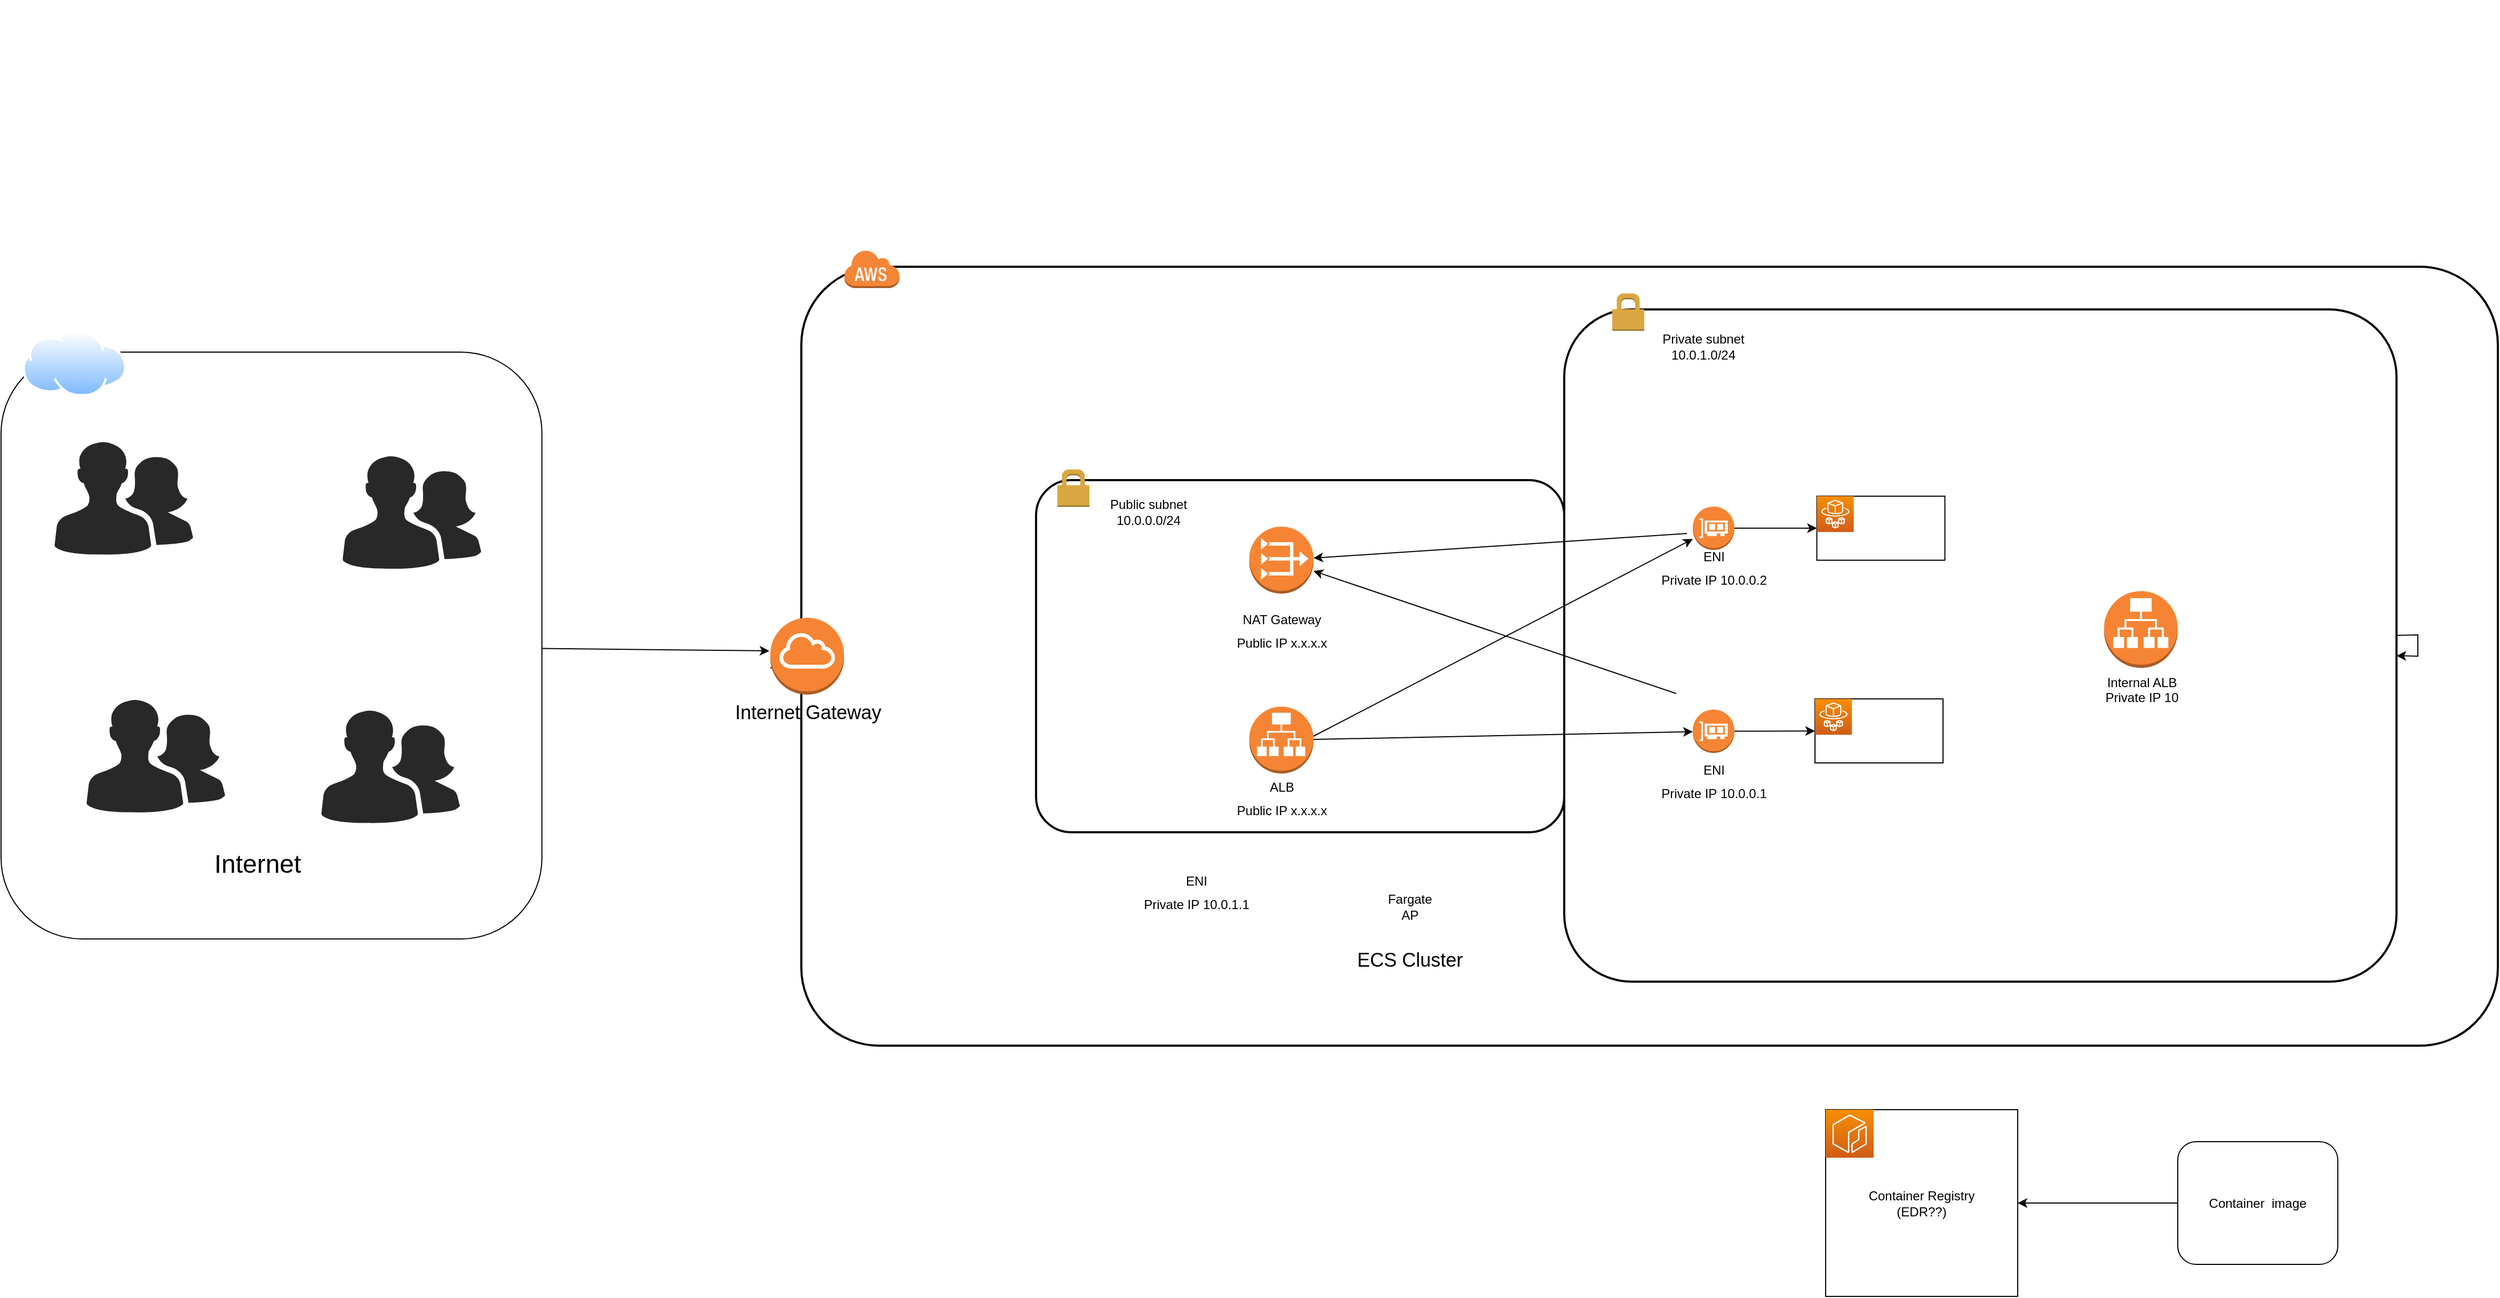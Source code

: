 <mxfile version="17.1.3" type="github">
  <diagram id="g_bNF78hXMnXt8MwMhfZ" name="Page-1">
    <mxGraphModel dx="2694" dy="1769" grid="1" gridSize="10" guides="1" tooltips="1" connect="0" arrows="1" fold="1" page="1" pageScale="1" pageWidth="827" pageHeight="1169" math="0" shadow="0">
      <root>
        <mxCell id="0" />
        <mxCell id="1" parent="0" />
        <mxCell id="zsLxetCjlXSDJzP7eOMa-1" value="" style="rounded=1;arcSize=10;dashed=0;fillColor=#FFFFFF;gradientColor=none;strokeWidth=2;" parent="1" vertex="1">
          <mxGeometry x="-310" y="220" width="1590" height="730" as="geometry" />
        </mxCell>
        <mxCell id="aKlmydDYFWNijX_7faFg-24" value="" style="rounded=1;arcSize=10;dashed=0;fillColor=none;gradientColor=none;strokeWidth=2;fontSize=18;" parent="1" vertex="1">
          <mxGeometry x="-90" y="420" width="495" height="330" as="geometry" />
        </mxCell>
        <mxCell id="cnD0YuX3mlnQb5u73jOY-3" value="" style="rounded=1;arcSize=10;dashed=0;fillColor=none;gradientColor=none;strokeWidth=2;" vertex="1" parent="1">
          <mxGeometry x="405" y="260" width="780" height="630" as="geometry" />
        </mxCell>
        <mxCell id="zsLxetCjlXSDJzP7eOMa-22" value="" style="rounded=1;whiteSpace=wrap;html=1;dashed=0;fontFamily=Helvetica;fontSize=18;fontColor=default;strokeColor=default;fillColor=none;gradientColor=none;" parent="1" vertex="1">
          <mxGeometry x="-1060" y="300" width="506.89" height="550" as="geometry" />
        </mxCell>
        <mxCell id="heWSyna7I_I_LGVK5BIx-9" value="" style="rounded=0;whiteSpace=wrap;html=1;" parent="1" vertex="1">
          <mxGeometry x="641.75" y="435.04" width="120" height="60" as="geometry" />
        </mxCell>
        <mxCell id="HXco0iSima8W5jRV-XCO-14" value="Fargate&lt;br&gt;AP" style="text;html=1;align=center;verticalAlign=middle;resizable=0;points=[];autosize=1;strokeColor=none;fillColor=none;" parent="1" vertex="1">
          <mxGeometry x="230" y="805" width="60" height="30" as="geometry" />
        </mxCell>
        <mxCell id="HXco0iSima8W5jRV-XCO-17" value="&lt;font style=&quot;font-size: 18px&quot;&gt;ECS Cluster&lt;br&gt;&lt;/font&gt;" style="text;html=1;align=center;verticalAlign=middle;resizable=0;points=[];autosize=1;strokeColor=none;fillColor=none;" parent="1" vertex="1">
          <mxGeometry x="204.75" y="860" width="110" height="20" as="geometry" />
        </mxCell>
        <mxCell id="aKlmydDYFWNijX_7faFg-20" value="Private subnet&lt;br&gt;10.0.1.0/24" style="text;html=1;align=center;verticalAlign=middle;resizable=0;points=[];autosize=1;strokeColor=none;fillColor=none;fontSize=12;" parent="1" vertex="1">
          <mxGeometry x="490" y="280" width="90" height="30" as="geometry" />
        </mxCell>
        <mxCell id="aKlmydDYFWNijX_7faFg-3" value="&lt;font style=&quot;font-size: 12px&quot;&gt;ENI&lt;br&gt;Private IP&amp;nbsp;10.0.1.1&lt;/font&gt;" style="text;html=1;align=center;verticalAlign=middle;resizable=0;points=[];autosize=1;strokeColor=none;fillColor=none;fontSize=18;" parent="1" vertex="1">
          <mxGeometry x="4.5" y="780.35" width="110" height="50" as="geometry" />
        </mxCell>
        <mxCell id="aKlmydDYFWNijX_7faFg-25" value="" style="dashed=0;html=1;shape=mxgraph.aws3.permissions;fillColor=#D9A741;gradientColor=none;dashed=0;fontSize=18;" parent="1" vertex="1">
          <mxGeometry x="-70" y="410" width="30" height="35" as="geometry" />
        </mxCell>
        <mxCell id="aKlmydDYFWNijX_7faFg-26" value="Public subnet&lt;br&gt;10.0.0.0/24" style="text;html=1;align=center;verticalAlign=middle;resizable=0;points=[];autosize=1;strokeColor=none;fillColor=none;fontSize=12;" parent="1" vertex="1">
          <mxGeometry x="-30.0" y="435" width="90" height="30" as="geometry" />
        </mxCell>
        <mxCell id="aKlmydDYFWNijX_7faFg-27" value="" style="outlineConnect=0;dashed=0;verticalLabelPosition=bottom;verticalAlign=top;align=center;html=1;shape=mxgraph.aws3.application_load_balancer;fillColor=#F58534;gradientColor=none;rounded=1;fontFamily=Helvetica;fontSize=18;fontColor=default;strokeColor=default;strokeWidth=2;" parent="1" vertex="1">
          <mxGeometry x="109.84" y="632.22" width="60.16" height="62.78" as="geometry" />
        </mxCell>
        <mxCell id="aKlmydDYFWNijX_7faFg-28" value="&lt;font style=&quot;font-size: 12px&quot;&gt;ALB&lt;br&gt;Public IP x.x.x.x&lt;/font&gt;" style="text;html=1;align=center;verticalAlign=middle;resizable=0;points=[];autosize=1;strokeColor=none;fillColor=none;fontSize=18;fontFamily=Helvetica;fontColor=default;" parent="1" vertex="1">
          <mxGeometry x="89.92" y="691.6" width="100" height="50" as="geometry" />
        </mxCell>
        <mxCell id="aKlmydDYFWNijX_7faFg-31" value="" style="outlineConnect=0;dashed=0;verticalLabelPosition=bottom;verticalAlign=top;align=center;html=1;shape=mxgraph.aws3.elastic_network_interface;fillColor=#F58534;gradientColor=none;fontSize=18;" parent="1" vertex="1">
          <mxGeometry x="525.5" y="635" width="39" height="40.7" as="geometry" />
        </mxCell>
        <mxCell id="aKlmydDYFWNijX_7faFg-32" value="" style="outlineConnect=0;dashed=0;verticalLabelPosition=bottom;verticalAlign=top;align=center;html=1;shape=mxgraph.aws3.elastic_network_interface;fillColor=#F58534;gradientColor=none;fontSize=18;" parent="1" vertex="1">
          <mxGeometry x="525.5" y="444.69" width="39" height="40.7" as="geometry" />
        </mxCell>
        <mxCell id="aKlmydDYFWNijX_7faFg-38" value="&lt;font style=&quot;font-size: 12px&quot;&gt;ENI&lt;br&gt;Private IP&amp;nbsp;10.0.0.2&lt;/font&gt;" style="text;html=1;align=center;verticalAlign=middle;resizable=0;points=[];autosize=1;strokeColor=none;fillColor=none;fontSize=18;" parent="1" vertex="1">
          <mxGeometry x="490" y="476.39" width="110" height="50" as="geometry" />
        </mxCell>
        <mxCell id="aKlmydDYFWNijX_7faFg-39" value="&lt;font style=&quot;font-size: 12px&quot;&gt;ENI&lt;br&gt;Private IP&amp;nbsp;10.0.0.1&lt;/font&gt;" style="text;html=1;align=center;verticalAlign=middle;resizable=0;points=[];autosize=1;strokeColor=none;fillColor=none;fontSize=18;" parent="1" vertex="1">
          <mxGeometry x="490" y="675.7" width="110" height="50" as="geometry" />
        </mxCell>
        <mxCell id="zsLxetCjlXSDJzP7eOMa-2" value="&lt;br&gt;&lt;br&gt;&lt;br&gt;&lt;br&gt;&lt;br&gt;&lt;br&gt;&lt;br&gt;&lt;br&gt;&lt;br&gt;&lt;br&gt;&lt;br&gt;&lt;br&gt;&lt;br&gt;&lt;br&gt;&lt;br&gt;&lt;br&gt;&lt;br&gt;&lt;br&gt;&lt;br&gt;&lt;br&gt;&lt;br&gt;&lt;br&gt;&lt;br&gt;&lt;br&gt;&lt;br&gt;&lt;br&gt;&lt;br&gt;&lt;br&gt;&lt;br&gt;&lt;br&gt;&lt;br&gt;&lt;br&gt;&lt;br&gt;&lt;br&gt;&lt;br&gt;" style="dashed=0;html=1;shape=mxgraph.aws3.cloud;fillColor=#F58536;gradientColor=none;dashed=0;" parent="1" vertex="1">
          <mxGeometry x="-270" y="204" width="52" height="36" as="geometry" />
        </mxCell>
        <mxCell id="zsLxetCjlXSDJzP7eOMa-5" value="Container Registry&lt;br&gt;(EDR??)" style="rounded=0;whiteSpace=wrap;html=1;" parent="1" vertex="1">
          <mxGeometry x="650" y="1010" width="180" height="175" as="geometry" />
        </mxCell>
        <mxCell id="zsLxetCjlXSDJzP7eOMa-6" value="Container &amp;nbsp;image" style="rounded=1;whiteSpace=wrap;html=1;" parent="1" vertex="1">
          <mxGeometry x="980" y="1040" width="150" height="115" as="geometry" />
        </mxCell>
        <mxCell id="zsLxetCjlXSDJzP7eOMa-14" value="" style="endArrow=classic;html=1;rounded=0;entryX=1;entryY=0.5;entryDx=0;entryDy=0;entryPerimeter=0;exitX=0;exitY=0.5;exitDx=0;exitDy=0;exitPerimeter=0;" parent="1" source="zsLxetCjlXSDJzP7eOMa-6" target="zsLxetCjlXSDJzP7eOMa-5" edge="1">
          <mxGeometry width="50" height="50" relative="1" as="geometry">
            <mxPoint x="450" y="539.95" as="sourcePoint" />
            <mxPoint x="329.99" y="389.98" as="targetPoint" />
          </mxGeometry>
        </mxCell>
        <mxCell id="zsLxetCjlXSDJzP7eOMa-16" value="" style="endArrow=classic;html=1;rounded=0;startArrow=none;" parent="1" source="zsLxetCjlXSDJzP7eOMa-15" edge="1">
          <mxGeometry width="50" height="50" relative="1" as="geometry">
            <mxPoint x="450" y="539.95" as="sourcePoint" />
            <mxPoint x="-320" y="590" as="targetPoint" />
          </mxGeometry>
        </mxCell>
        <mxCell id="zsLxetCjlXSDJzP7eOMa-15" value="&lt;font style=&quot;font-size: 18px&quot;&gt;Internet Gateway&lt;/font&gt;" style="outlineConnect=0;dashed=0;verticalLabelPosition=bottom;verticalAlign=top;align=center;html=1;shape=mxgraph.aws3.internet_gateway;fillColor=#F58534;gradientColor=none;" parent="1" vertex="1">
          <mxGeometry x="-339" y="549" width="69" height="72" as="geometry" />
        </mxCell>
        <mxCell id="zsLxetCjlXSDJzP7eOMa-20" value="" style="verticalLabelPosition=bottom;sketch=0;html=1;fillColor=#282828;strokeColor=none;verticalAlign=top;pointerEvents=1;align=center;shape=mxgraph.cisco_safe.people_places_things_icons.icon2;dashed=0;fontFamily=Helvetica;fontSize=18;fontColor=default;" parent="1" vertex="1">
          <mxGeometry x="-1010" y="383.4" width="130" height="106.6" as="geometry" />
        </mxCell>
        <mxCell id="zsLxetCjlXSDJzP7eOMa-21" value="" style="aspect=fixed;perimeter=ellipsePerimeter;html=1;align=center;shadow=0;dashed=0;spacingTop=3;image;image=img/lib/active_directory/internet_cloud.svg;fontFamily=Helvetica;fontSize=18;fontColor=default;strokeColor=default;fillColor=#F58534;gradientColor=none;" parent="1" vertex="1">
          <mxGeometry x="-1040" y="280" width="97.62" height="61.5" as="geometry" />
        </mxCell>
        <mxCell id="zsLxetCjlXSDJzP7eOMa-23" value="" style="verticalLabelPosition=bottom;sketch=0;html=1;fillColor=#282828;strokeColor=none;verticalAlign=top;pointerEvents=1;align=center;shape=mxgraph.cisco_safe.people_places_things_icons.icon2;dashed=0;fontFamily=Helvetica;fontSize=18;fontColor=default;" parent="1" vertex="1">
          <mxGeometry x="-740" y="396.7" width="130" height="106.6" as="geometry" />
        </mxCell>
        <mxCell id="zsLxetCjlXSDJzP7eOMa-24" value="" style="verticalLabelPosition=bottom;sketch=0;html=1;fillColor=#282828;strokeColor=none;verticalAlign=top;pointerEvents=1;align=center;shape=mxgraph.cisco_safe.people_places_things_icons.icon2;dashed=0;fontFamily=Helvetica;fontSize=18;fontColor=default;" parent="1" vertex="1">
          <mxGeometry x="-980" y="625" width="130" height="106.6" as="geometry" />
        </mxCell>
        <mxCell id="zsLxetCjlXSDJzP7eOMa-25" value="" style="verticalLabelPosition=bottom;sketch=0;html=1;fillColor=#282828;strokeColor=none;verticalAlign=top;pointerEvents=1;align=center;shape=mxgraph.cisco_safe.people_places_things_icons.icon2;dashed=0;fontFamily=Helvetica;fontSize=18;fontColor=default;" parent="1" vertex="1">
          <mxGeometry x="-760" y="635" width="130" height="106.6" as="geometry" />
        </mxCell>
        <mxCell id="zsLxetCjlXSDJzP7eOMa-26" value="&lt;font&gt;&lt;font style=&quot;font-size: 24px&quot;&gt;Internet&lt;/font&gt;&lt;br&gt;&lt;/font&gt;" style="text;html=1;align=center;verticalAlign=middle;resizable=0;points=[];autosize=1;strokeColor=none;fillColor=none;" parent="1" vertex="1">
          <mxGeometry x="-870" y="770" width="100" height="20" as="geometry" />
        </mxCell>
        <mxCell id="zsLxetCjlXSDJzP7eOMa-28" value="" style="endArrow=classic;html=1;rounded=0;" parent="1" source="zsLxetCjlXSDJzP7eOMa-22" edge="1">
          <mxGeometry width="50" height="50" relative="1" as="geometry">
            <mxPoint x="-260" y="571.277" as="sourcePoint" />
            <mxPoint x="-340" y="580" as="targetPoint" />
          </mxGeometry>
        </mxCell>
        <mxCell id="cnD0YuX3mlnQb5u73jOY-4" value="" style="dashed=0;html=1;shape=mxgraph.aws3.permissions;fillColor=#D9A741;gradientColor=none;dashed=0;" vertex="1" parent="1">
          <mxGeometry x="450" y="245" width="30" height="35" as="geometry" />
        </mxCell>
        <mxCell id="cnD0YuX3mlnQb5u73jOY-7" value="" style="outlineConnect=0;dashed=0;verticalLabelPosition=bottom;verticalAlign=top;align=center;html=1;shape=mxgraph.aws3.vpc_nat_gateway;fillColor=#F58534;gradientColor=none;" vertex="1" parent="1">
          <mxGeometry x="109.84" y="463.62" width="60.16" height="62.77" as="geometry" />
        </mxCell>
        <mxCell id="cnD0YuX3mlnQb5u73jOY-8" value="&lt;font style=&quot;font-size: 12px&quot;&gt;NAT Gateway&lt;br&gt;Public IP x.x.x.x&lt;/font&gt;" style="text;html=1;align=center;verticalAlign=middle;resizable=0;points=[];autosize=1;strokeColor=none;fillColor=none;fontSize=18;fontFamily=Helvetica;fontColor=default;" vertex="1" parent="1">
          <mxGeometry x="89.92" y="535" width="100" height="50" as="geometry" />
        </mxCell>
        <mxCell id="zsLxetCjlXSDJzP7eOMa-3" value="" style="sketch=0;points=[[0,0,0],[0.25,0,0],[0.5,0,0],[0.75,0,0],[1,0,0],[0,1,0],[0.25,1,0],[0.5,1,0],[0.75,1,0],[1,1,0],[0,0.25,0],[0,0.5,0],[0,0.75,0],[1,0.25,0],[1,0.5,0],[1,0.75,0]];outlineConnect=0;fontColor=#232F3E;gradientColor=#F78E04;gradientDirection=north;fillColor=#D05C17;strokeColor=#ffffff;dashed=0;verticalLabelPosition=bottom;verticalAlign=top;align=center;html=1;fontSize=12;fontStyle=0;aspect=fixed;shape=mxgraph.aws4.resourceIcon;resIcon=mxgraph.aws4.ecr;rotation=0;" parent="1" vertex="1">
          <mxGeometry x="650" y="1010" width="45" height="45" as="geometry" />
        </mxCell>
        <mxCell id="cnD0YuX3mlnQb5u73jOY-10" value="" style="endArrow=classic;html=1;rounded=0;" edge="1" parent="1" source="aKlmydDYFWNijX_7faFg-27" target="aKlmydDYFWNijX_7faFg-31">
          <mxGeometry width="50" height="50" relative="1" as="geometry">
            <mxPoint x="700" y="620" as="sourcePoint" />
            <mxPoint x="750" y="570" as="targetPoint" />
          </mxGeometry>
        </mxCell>
        <mxCell id="cnD0YuX3mlnQb5u73jOY-12" value="" style="endArrow=classic;html=1;rounded=0;" edge="1" parent="1" target="aKlmydDYFWNijX_7faFg-32">
          <mxGeometry width="50" height="50" relative="1" as="geometry">
            <mxPoint x="170" y="660" as="sourcePoint" />
            <mxPoint x="750" y="570" as="targetPoint" />
          </mxGeometry>
        </mxCell>
        <mxCell id="cnD0YuX3mlnQb5u73jOY-13" value="" style="endArrow=classic;html=1;rounded=0;" edge="1" parent="1" target="cnD0YuX3mlnQb5u73jOY-7">
          <mxGeometry width="50" height="50" relative="1" as="geometry">
            <mxPoint x="520" y="470" as="sourcePoint" />
            <mxPoint x="750" y="570" as="targetPoint" />
          </mxGeometry>
        </mxCell>
        <mxCell id="cnD0YuX3mlnQb5u73jOY-14" value="" style="endArrow=classic;html=1;rounded=0;" edge="1" parent="1" target="cnD0YuX3mlnQb5u73jOY-7">
          <mxGeometry width="50" height="50" relative="1" as="geometry">
            <mxPoint x="510" y="620" as="sourcePoint" />
            <mxPoint x="170" y="497.775" as="targetPoint" />
          </mxGeometry>
        </mxCell>
        <mxCell id="cnD0YuX3mlnQb5u73jOY-15" value="" style="rounded=0;whiteSpace=wrap;html=1;" vertex="1" parent="1">
          <mxGeometry x="640" y="625.0" width="120" height="60" as="geometry" />
        </mxCell>
        <mxCell id="cnD0YuX3mlnQb5u73jOY-16" value="" style="endArrow=classic;html=1;rounded=0;" edge="1" parent="1" source="aKlmydDYFWNijX_7faFg-32" target="heWSyna7I_I_LGVK5BIx-9">
          <mxGeometry width="50" height="50" relative="1" as="geometry">
            <mxPoint x="670" y="590" as="sourcePoint" />
            <mxPoint x="720" y="540" as="targetPoint" />
          </mxGeometry>
        </mxCell>
        <mxCell id="cnD0YuX3mlnQb5u73jOY-17" value="" style="endArrow=classic;html=1;rounded=0;" edge="1" parent="1" source="cnD0YuX3mlnQb5u73jOY-3" target="cnD0YuX3mlnQb5u73jOY-3">
          <mxGeometry width="50" height="50" relative="1" as="geometry">
            <mxPoint x="670" y="590" as="sourcePoint" />
            <mxPoint x="720" y="540" as="targetPoint" />
          </mxGeometry>
        </mxCell>
        <mxCell id="cnD0YuX3mlnQb5u73jOY-19" value="" style="endArrow=classic;html=1;rounded=0;" edge="1" parent="1" source="aKlmydDYFWNijX_7faFg-31" target="cnD0YuX3mlnQb5u73jOY-15">
          <mxGeometry width="50" height="50" relative="1" as="geometry">
            <mxPoint x="660" y="590" as="sourcePoint" />
            <mxPoint x="710" y="540" as="targetPoint" />
          </mxGeometry>
        </mxCell>
        <mxCell id="cnD0YuX3mlnQb5u73jOY-20" value="" style="sketch=0;points=[[0,0,0],[0.25,0,0],[0.5,0,0],[0.75,0,0],[1,0,0],[0,1,0],[0.25,1,0],[0.5,1,0],[0.75,1,0],[1,1,0],[0,0.25,0],[0,0.5,0],[0,0.75,0],[1,0.25,0],[1,0.5,0],[1,0.75,0]];outlineConnect=0;fontColor=#232F3E;gradientColor=#F78E04;gradientDirection=north;fillColor=#D05C17;strokeColor=#ffffff;dashed=0;verticalLabelPosition=bottom;verticalAlign=top;align=center;html=1;fontSize=12;fontStyle=0;aspect=fixed;shape=mxgraph.aws4.resourceIcon;resIcon=mxgraph.aws4.fargate;" vertex="1" parent="1">
          <mxGeometry x="641.75" y="435" width="34.61" height="33.61" as="geometry" />
        </mxCell>
        <mxCell id="cnD0YuX3mlnQb5u73jOY-22" value="" style="sketch=0;points=[[0,0,0],[0.25,0,0],[0.5,0,0],[0.75,0,0],[1,0,0],[0,1,0],[0.25,1,0],[0.5,1,0],[0.75,1,0],[1,1,0],[0,0.25,0],[0,0.5,0],[0,0.75,0],[1,0.25,0],[1,0.5,0],[1,0.75,0]];outlineConnect=0;fontColor=#232F3E;gradientColor=#F78E04;gradientDirection=north;fillColor=#D05C17;strokeColor=#ffffff;dashed=0;verticalLabelPosition=bottom;verticalAlign=top;align=center;html=1;fontSize=12;fontStyle=0;aspect=fixed;shape=mxgraph.aws4.resourceIcon;resIcon=mxgraph.aws4.fargate;" vertex="1" parent="1">
          <mxGeometry x="640" y="625" width="34.61" height="33.61" as="geometry" />
        </mxCell>
        <mxCell id="cnD0YuX3mlnQb5u73jOY-23" value="Internal ALB&lt;br&gt;Private IP 10" style="outlineConnect=0;dashed=0;verticalLabelPosition=bottom;verticalAlign=top;align=center;html=1;shape=mxgraph.aws3.application_load_balancer;fillColor=#F58534;gradientColor=none;" vertex="1" parent="1">
          <mxGeometry x="911" y="524" width="69" height="72" as="geometry" />
        </mxCell>
      </root>
    </mxGraphModel>
  </diagram>
</mxfile>
